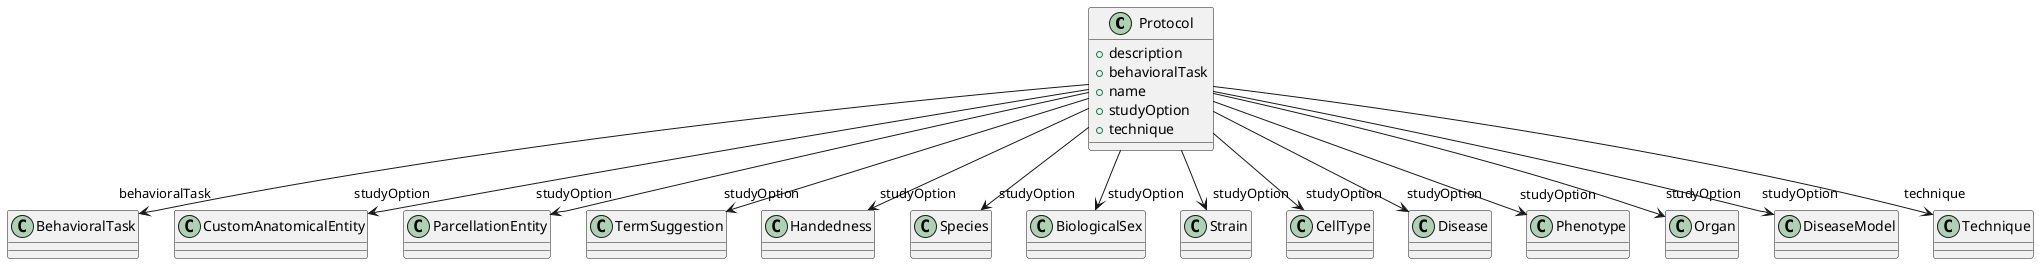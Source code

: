 @startuml
class Protocol {
+description
+behavioralTask
+name
+studyOption
+technique

}
Protocol -d-> "behavioralTask" BehavioralTask
Protocol -d-> "studyOption" CustomAnatomicalEntity
Protocol -d-> "studyOption" ParcellationEntity
Protocol -d-> "studyOption" TermSuggestion
Protocol -d-> "studyOption" Handedness
Protocol -d-> "studyOption" Species
Protocol -d-> "studyOption" BiologicalSex
Protocol -d-> "studyOption" Strain
Protocol -d-> "studyOption" CellType
Protocol -d-> "studyOption" Disease
Protocol -d-> "studyOption" Phenotype
Protocol -d-> "studyOption" Organ
Protocol -d-> "studyOption" DiseaseModel
Protocol -d-> "technique" Technique

@enduml